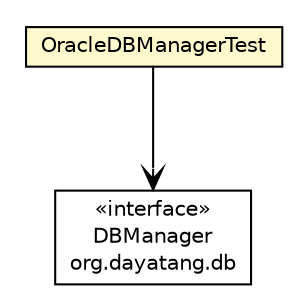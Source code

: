 #!/usr/local/bin/dot
#
# Class diagram 
# Generated by UMLGraph version R5_6_6-8-g8d7759 (http://www.umlgraph.org/)
#

digraph G {
	edge [fontname="Helvetica",fontsize=10,labelfontname="Helvetica",labelfontsize=10];
	node [fontname="Helvetica",fontsize=10,shape=plaintext];
	nodesep=0.25;
	ranksep=0.5;
	// org.dayatang.db.oracle.OracleDBManagerTest
	c36592 [label=<<table title="org.dayatang.db.oracle.OracleDBManagerTest" border="0" cellborder="1" cellspacing="0" cellpadding="2" port="p" bgcolor="lemonChiffon" href="./OracleDBManagerTest.html">
		<tr><td><table border="0" cellspacing="0" cellpadding="1">
<tr><td align="center" balign="center"> OracleDBManagerTest </td></tr>
		</table></td></tr>
		</table>>, URL="./OracleDBManagerTest.html", fontname="Helvetica", fontcolor="black", fontsize=10.0];
	// org.dayatang.db.oracle.OracleDBManagerTest NAVASSOC org.dayatang.db.DBManager
	c36592:p -> c36684:p [taillabel="", label=" "headlabel="", fontname="Helvetica", fontcolor="black", fontsize=10.0, color="black", arrowhead=open];
	// org.dayatang.db.DBManager
	c36684 [label=<<table title="org.dayatang.db.DBManager" border="0" cellborder="1" cellspacing="0" cellpadding="2" port="p" href="http://java.sun.com/j2se/1.4.2/docs/api/org/dayatang/db/DBManager.html">
		<tr><td><table border="0" cellspacing="0" cellpadding="1">
<tr><td align="center" balign="center"> &#171;interface&#187; </td></tr>
<tr><td align="center" balign="center"> DBManager </td></tr>
<tr><td align="center" balign="center"> org.dayatang.db </td></tr>
		</table></td></tr>
		</table>>, URL="http://java.sun.com/j2se/1.4.2/docs/api/org/dayatang/db/DBManager.html", fontname="Helvetica", fontcolor="black", fontsize=10.0];
}

